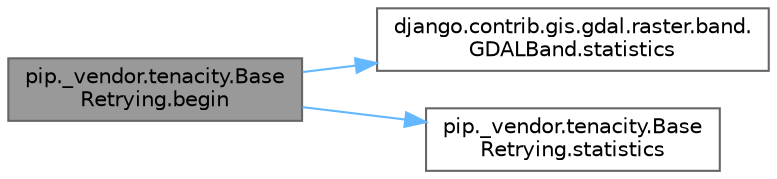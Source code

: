 digraph "pip._vendor.tenacity.BaseRetrying.begin"
{
 // LATEX_PDF_SIZE
  bgcolor="transparent";
  edge [fontname=Helvetica,fontsize=10,labelfontname=Helvetica,labelfontsize=10];
  node [fontname=Helvetica,fontsize=10,shape=box,height=0.2,width=0.4];
  rankdir="LR";
  Node1 [id="Node000001",label="pip._vendor.tenacity.Base\lRetrying.begin",height=0.2,width=0.4,color="gray40", fillcolor="grey60", style="filled", fontcolor="black",tooltip=" "];
  Node1 -> Node2 [id="edge1_Node000001_Node000002",color="steelblue1",style="solid",tooltip=" "];
  Node2 [id="Node000002",label="django.contrib.gis.gdal.raster.band.\lGDALBand.statistics",height=0.2,width=0.4,color="grey40", fillcolor="white", style="filled",URL="$classdjango_1_1contrib_1_1gis_1_1gdal_1_1raster_1_1band_1_1_g_d_a_l_band.html#aa398649fa8cc8e7efd773a2d7f118d2a",tooltip=" "];
  Node1 -> Node3 [id="edge2_Node000001_Node000003",color="steelblue1",style="solid",tooltip=" "];
  Node3 [id="Node000003",label="pip._vendor.tenacity.Base\lRetrying.statistics",height=0.2,width=0.4,color="grey40", fillcolor="white", style="filled",URL="$classpip_1_1__vendor_1_1tenacity_1_1_base_retrying.html#aaac76bfd6880c6ba7c3e2f83f80e3663",tooltip=" "];
}
